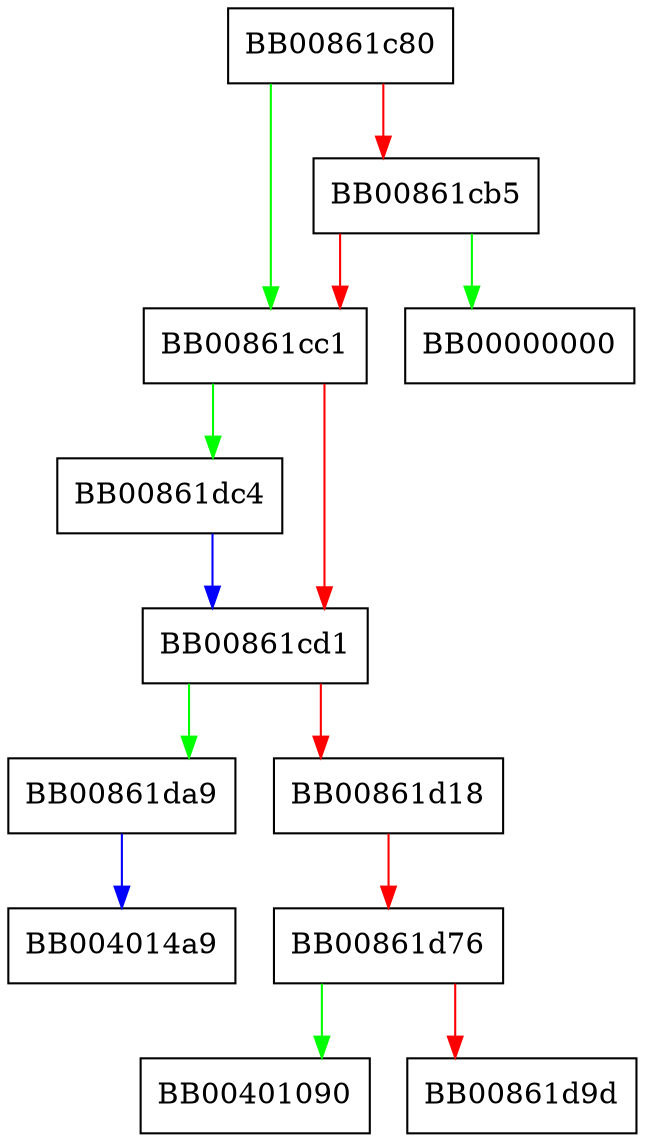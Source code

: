 digraph __assert_fail_base {
  node [shape="box"];
  graph [splines=ortho];
  BB00861c80 -> BB00861cc1 [color="green"];
  BB00861c80 -> BB00861cb5 [color="red"];
  BB00861cb5 -> BB00000000 [color="green"];
  BB00861cb5 -> BB00861cc1 [color="red"];
  BB00861cc1 -> BB00861dc4 [color="green"];
  BB00861cc1 -> BB00861cd1 [color="red"];
  BB00861cd1 -> BB00861da9 [color="green"];
  BB00861cd1 -> BB00861d18 [color="red"];
  BB00861d18 -> BB00861d76 [color="red"];
  BB00861d76 -> BB00401090 [color="green"];
  BB00861d76 -> BB00861d9d [color="red"];
  BB00861da9 -> BB004014a9 [color="blue"];
  BB00861dc4 -> BB00861cd1 [color="blue"];
}